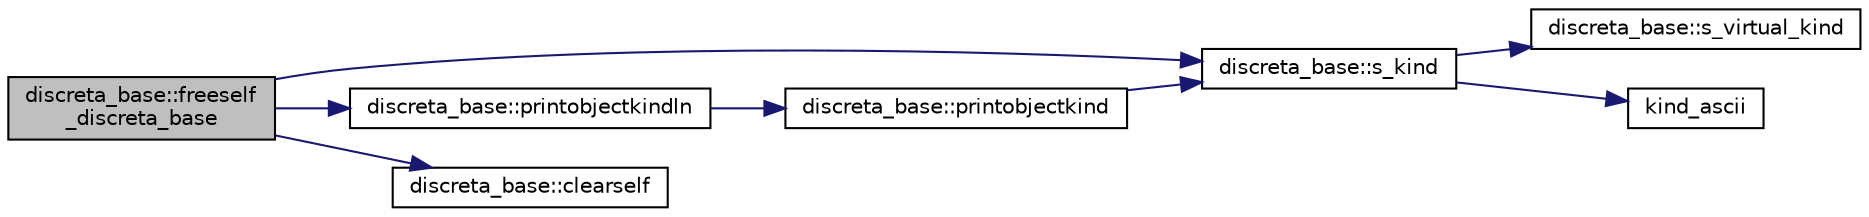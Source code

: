 digraph "discreta_base::freeself_discreta_base"
{
  edge [fontname="Helvetica",fontsize="10",labelfontname="Helvetica",labelfontsize="10"];
  node [fontname="Helvetica",fontsize="10",shape=record];
  rankdir="LR";
  Node12439 [label="discreta_base::freeself\l_discreta_base",height=0.2,width=0.4,color="black", fillcolor="grey75", style="filled", fontcolor="black"];
  Node12439 -> Node12440 [color="midnightblue",fontsize="10",style="solid",fontname="Helvetica"];
  Node12440 [label="discreta_base::s_kind",height=0.2,width=0.4,color="black", fillcolor="white", style="filled",URL="$d7/d71/classdiscreta__base.html#a8a830025c74adbbc3362418a7c2ba157"];
  Node12440 -> Node12441 [color="midnightblue",fontsize="10",style="solid",fontname="Helvetica"];
  Node12441 [label="discreta_base::s_virtual_kind",height=0.2,width=0.4,color="black", fillcolor="white", style="filled",URL="$d7/d71/classdiscreta__base.html#a52778a6d6943a468be083d0785d418fb"];
  Node12440 -> Node12442 [color="midnightblue",fontsize="10",style="solid",fontname="Helvetica"];
  Node12442 [label="kind_ascii",height=0.2,width=0.4,color="black", fillcolor="white", style="filled",URL="$d9/d60/discreta_8h.html#ad0ce825a9f29bc6cec27e1b64cfe27bf"];
  Node12439 -> Node12443 [color="midnightblue",fontsize="10",style="solid",fontname="Helvetica"];
  Node12443 [label="discreta_base::printobjectkindln",height=0.2,width=0.4,color="black", fillcolor="white", style="filled",URL="$d7/d71/classdiscreta__base.html#a677ccc8f392ebedde05e453f8cf59559"];
  Node12443 -> Node12444 [color="midnightblue",fontsize="10",style="solid",fontname="Helvetica"];
  Node12444 [label="discreta_base::printobjectkind",height=0.2,width=0.4,color="black", fillcolor="white", style="filled",URL="$d7/d71/classdiscreta__base.html#aa75a1314aa706909b029664944904231"];
  Node12444 -> Node12440 [color="midnightblue",fontsize="10",style="solid",fontname="Helvetica"];
  Node12439 -> Node12445 [color="midnightblue",fontsize="10",style="solid",fontname="Helvetica"];
  Node12445 [label="discreta_base::clearself",height=0.2,width=0.4,color="black", fillcolor="white", style="filled",URL="$d7/d71/classdiscreta__base.html#acc3985eac311491ab6ea3e409cffd3c4"];
}
